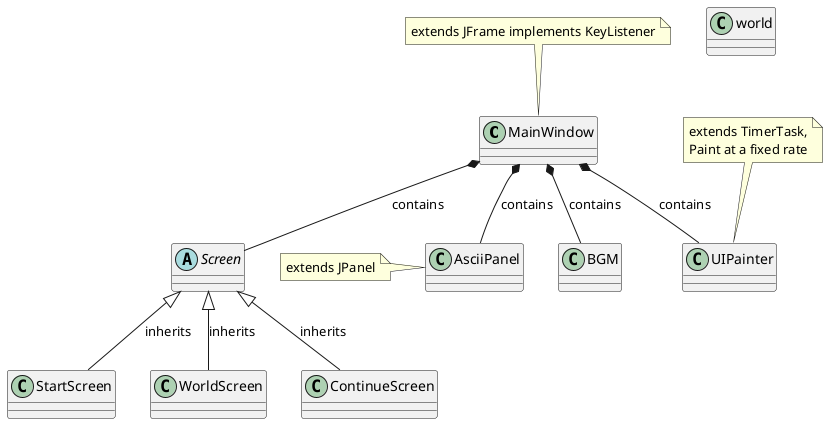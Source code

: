 @startuml classes

class MainWindow {

}
note top: extends JFrame implements KeyListener

class UIPainter{

}
note top: extends TimerTask,\nPaint at a fixed rate

class BGM

class AsciiPanel
note left:extends JPanel

abstract class Screen

class StartScreen

class WorldScreen

class ContinueScreen

class world

MainWindow *-- UIPainter:contains
MainWindow *-- BGM:contains
MainWindow *-- Screen:contains
MainWindow *-- AsciiPanel:contains

Screen <|-- StartScreen:inherits
Screen <|-- ContinueScreen:inherits
Screen <|-- WorldScreen:inherits